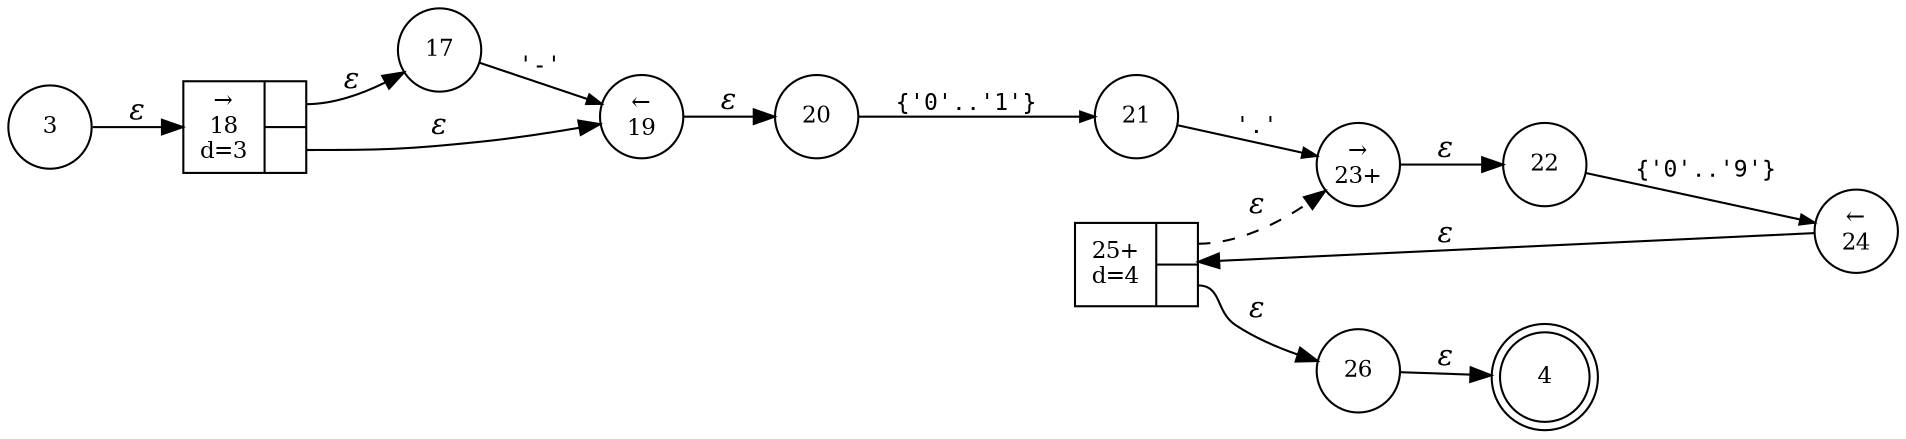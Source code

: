 digraph ATN {
rankdir=LR;
s4[fontsize=11, label="4", shape=doublecircle, fixedsize=true, width=.6];
s17[fontsize=11,label="17", shape=circle, fixedsize=true, width=.55, peripheries=1];
s18[fontsize=11,label="{&rarr;\n18\nd=3|{<p0>|<p1>}}", shape=record, fixedsize=false, peripheries=1];
s3[fontsize=11,label="3", shape=circle, fixedsize=true, width=.55, peripheries=1];
s19[fontsize=11,label="&larr;\n19", shape=circle, fixedsize=true, width=.55, peripheries=1];
s20[fontsize=11,label="20", shape=circle, fixedsize=true, width=.55, peripheries=1];
s21[fontsize=11,label="21", shape=circle, fixedsize=true, width=.55, peripheries=1];
s22[fontsize=11,label="22", shape=circle, fixedsize=true, width=.55, peripheries=1];
s23[fontsize=11,label="&rarr;\n23+", shape=circle, fixedsize=true, width=.55, peripheries=1];
s24[fontsize=11,label="&larr;\n24", shape=circle, fixedsize=true, width=.55, peripheries=1];
s25[fontsize=11,label="{25+\nd=4|{<p0>|<p1>}}", shape=record, fixedsize=false, peripheries=1];
s26[fontsize=11,label="26", shape=circle, fixedsize=true, width=.55, peripheries=1];
s3 -> s18 [fontname="Times-Italic", label="&epsilon;"];
s18:p0 -> s17 [fontname="Times-Italic", label="&epsilon;"];
s18:p1 -> s19 [fontname="Times-Italic", label="&epsilon;"];
s17 -> s19 [fontsize=11, fontname="Courier", arrowsize=.7, label = "'-'", arrowhead = normal];
s19 -> s20 [fontname="Times-Italic", label="&epsilon;"];
s20 -> s21 [fontsize=11, fontname="Courier", arrowsize=.7, label = "{'0'..'1'}", arrowhead = normal];
s21 -> s23 [fontsize=11, fontname="Courier", arrowsize=.7, label = "'.'", arrowhead = normal];
s23 -> s22 [fontname="Times-Italic", label="&epsilon;"];
s22 -> s24 [fontsize=11, fontname="Courier", arrowsize=.7, label = "{'0'..'9'}", arrowhead = normal];
s24 -> s25 [fontname="Times-Italic", label="&epsilon;"];
s25:p0 -> s23 [fontname="Times-Italic", label="&epsilon;", style="dashed"];
s25:p1 -> s26 [fontname="Times-Italic", label="&epsilon;"];
s26 -> s4 [fontname="Times-Italic", label="&epsilon;"];
}